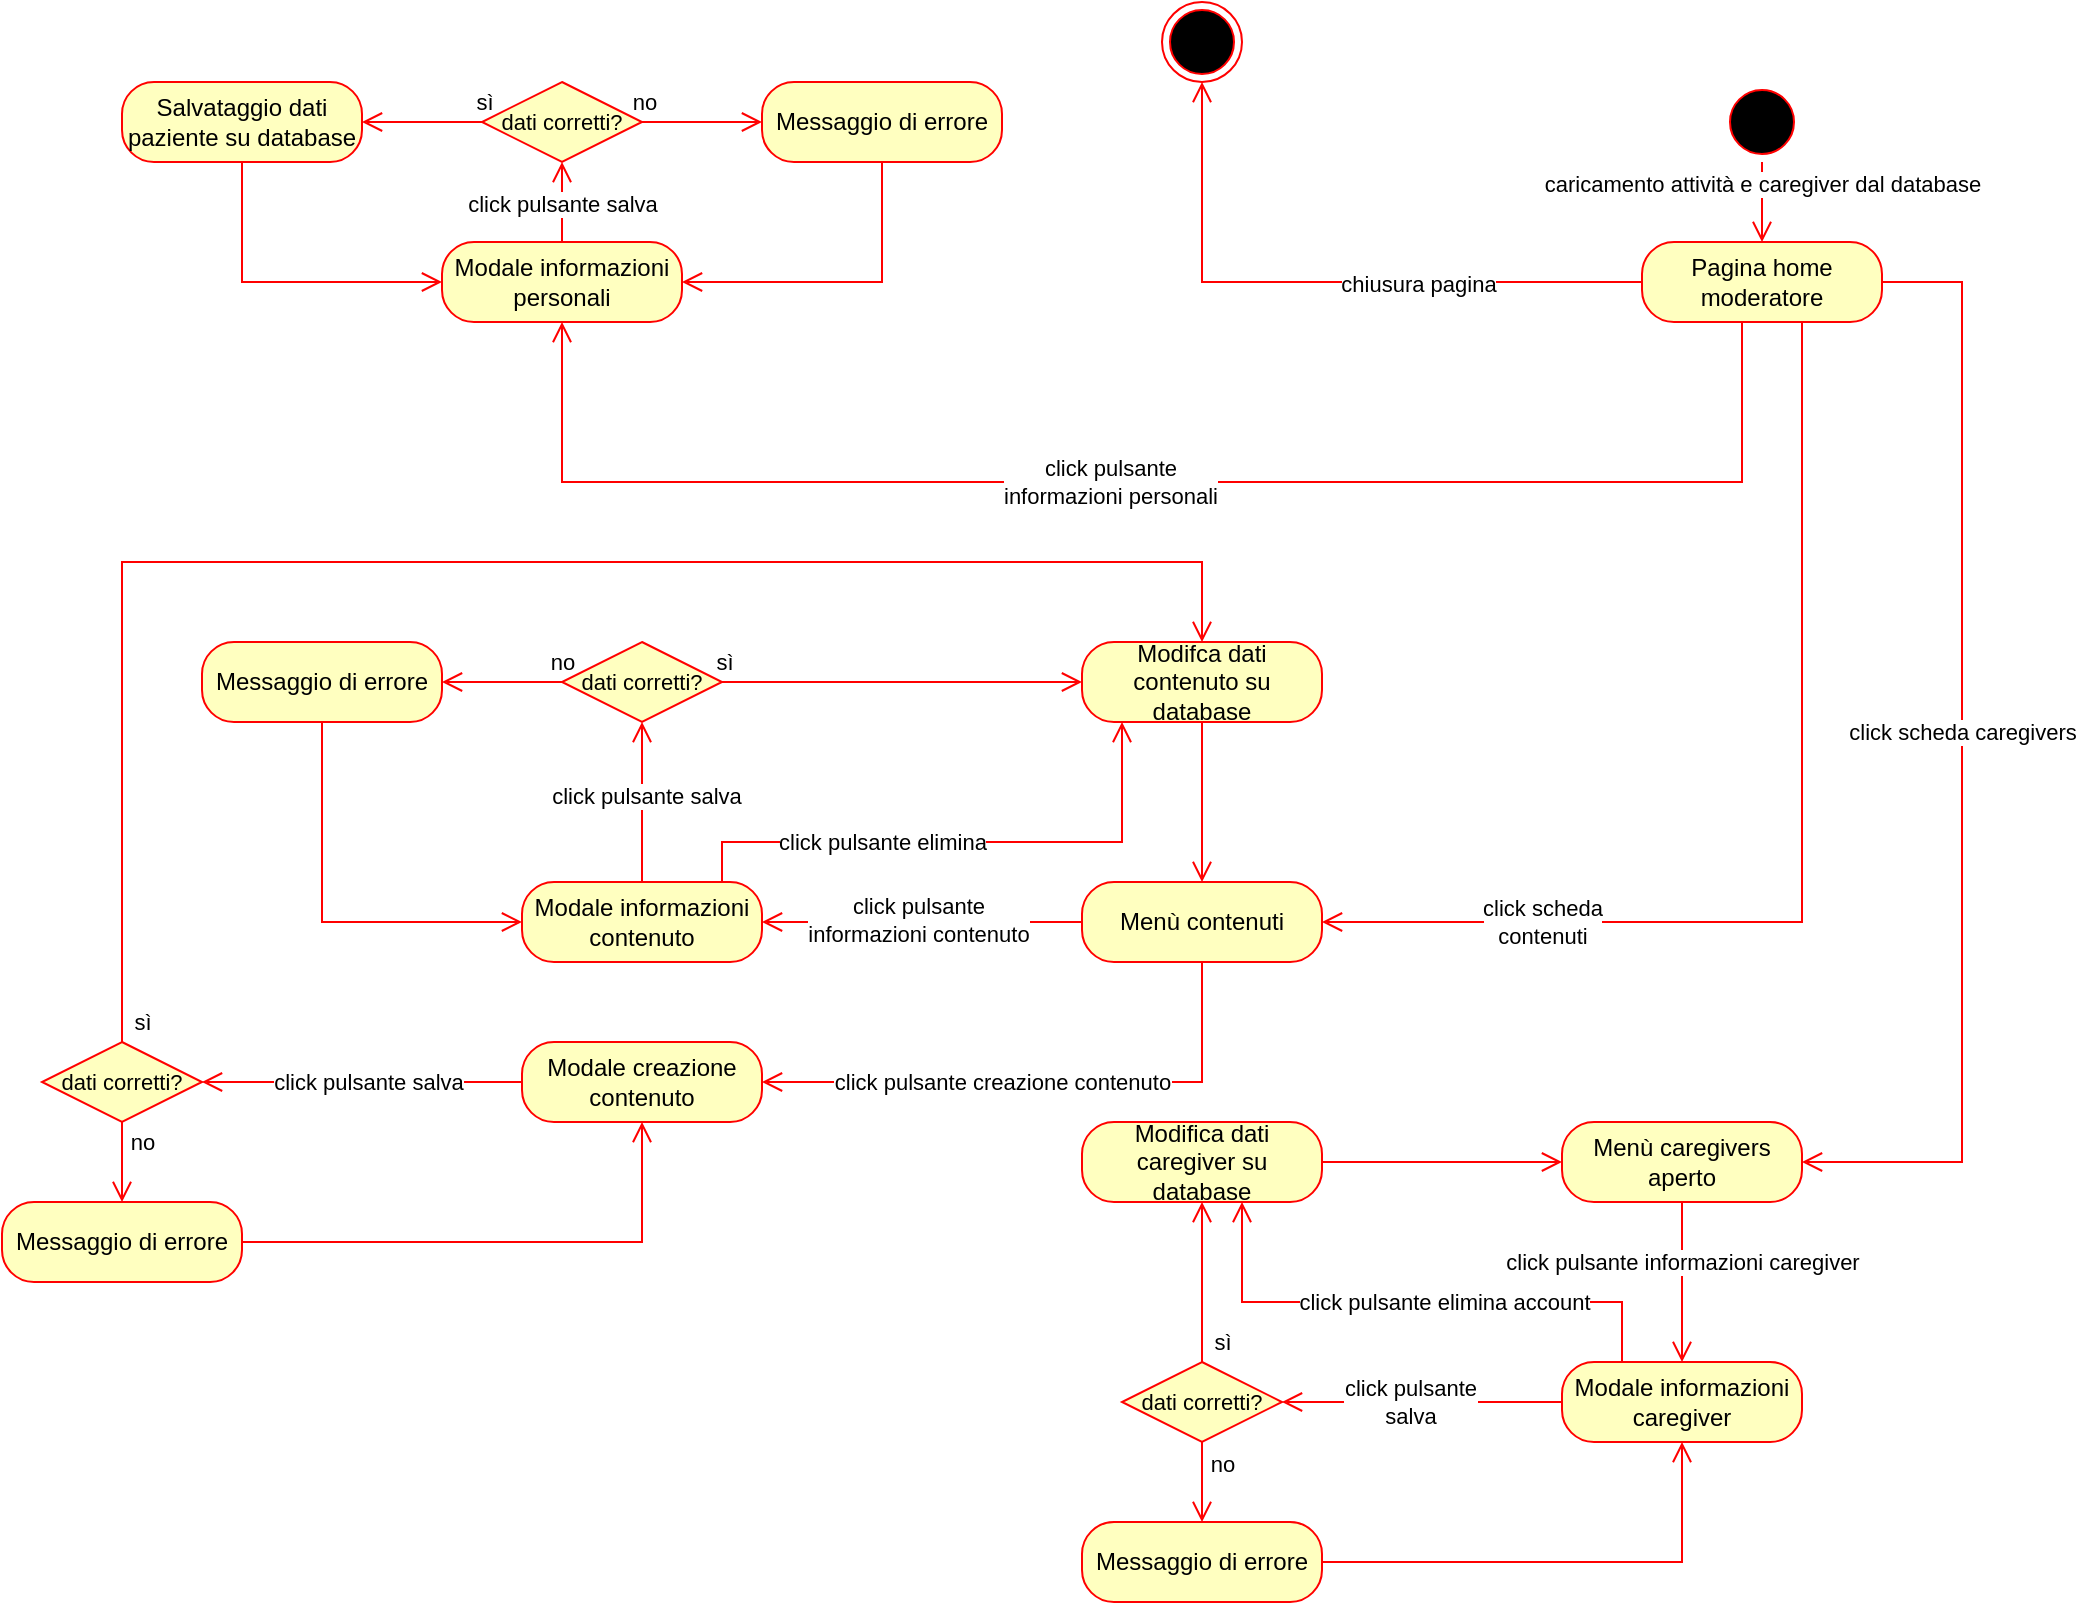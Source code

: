 <mxfile version="26.2.2">
  <diagram name="Pagina-1" id="rzXc0vTBgU4hoF_Rzpee">
    <mxGraphModel dx="1871" dy="626" grid="1" gridSize="10" guides="1" tooltips="1" connect="1" arrows="1" fold="1" page="1" pageScale="1" pageWidth="827" pageHeight="1169" math="0" shadow="0">
      <root>
        <mxCell id="0" />
        <mxCell id="1" parent="0" />
        <mxCell id="8V1F6VAaxcaniJI0ish7-1" value="" style="ellipse;html=1;shape=startState;fillColor=#000000;strokeColor=#ff0000;" parent="1" vertex="1">
          <mxGeometry x="280" y="80" width="40" height="40" as="geometry" />
        </mxCell>
        <mxCell id="8V1F6VAaxcaniJI0ish7-2" value="caricamento attività e caregiver dal database" style="edgeStyle=orthogonalEdgeStyle;html=1;verticalAlign=bottom;endArrow=open;endSize=8;strokeColor=#ff0000;" parent="1" source="8V1F6VAaxcaniJI0ish7-1" target="8V1F6VAaxcaniJI0ish7-8" edge="1">
          <mxGeometry relative="1" as="geometry">
            <mxPoint x="300" y="160" as="targetPoint" />
            <mxPoint as="offset" />
          </mxGeometry>
        </mxCell>
        <mxCell id="8V1F6VAaxcaniJI0ish7-7" style="edgeStyle=orthogonalEdgeStyle;shape=connector;rounded=0;orthogonalLoop=1;jettySize=auto;html=1;strokeColor=#ff0000;align=center;verticalAlign=bottom;fontFamily=Helvetica;fontSize=11;fontColor=default;labelBackgroundColor=default;endArrow=open;endSize=8;" parent="1" source="8V1F6VAaxcaniJI0ish7-8" target="8V1F6VAaxcaniJI0ish7-15" edge="1">
          <mxGeometry relative="1" as="geometry">
            <Array as="points">
              <mxPoint x="20" y="180" />
            </Array>
          </mxGeometry>
        </mxCell>
        <mxCell id="lTd8IcArqI22PBzxGgdc-1" value="chiusura pagina" style="edgeLabel;html=1;align=center;verticalAlign=middle;resizable=0;points=[];" vertex="1" connectable="0" parent="8V1F6VAaxcaniJI0ish7-7">
          <mxGeometry x="-0.3" y="1" relative="1" as="geometry">
            <mxPoint as="offset" />
          </mxGeometry>
        </mxCell>
        <mxCell id="8V1F6VAaxcaniJI0ish7-8" value="Pagina home moderatore" style="rounded=1;whiteSpace=wrap;html=1;arcSize=40;fontColor=#000000;fillColor=#ffffc0;strokeColor=#ff0000;" parent="1" vertex="1">
          <mxGeometry x="240" y="160" width="120" height="40" as="geometry" />
        </mxCell>
        <mxCell id="8V1F6VAaxcaniJI0ish7-15" value="" style="ellipse;html=1;shape=endState;fillColor=#000000;strokeColor=#ff0000;fontFamily=Helvetica;fontSize=11;fontColor=default;labelBackgroundColor=default;" parent="1" vertex="1">
          <mxGeometry y="40" width="40" height="40" as="geometry" />
        </mxCell>
        <mxCell id="8V1F6VAaxcaniJI0ish7-109" style="edgeStyle=orthogonalEdgeStyle;shape=connector;rounded=0;orthogonalLoop=1;jettySize=auto;html=1;strokeColor=#ff0000;align=center;verticalAlign=bottom;fontFamily=Helvetica;fontSize=11;fontColor=default;labelBackgroundColor=default;endArrow=open;endSize=8;" parent="1" source="8V1F6VAaxcaniJI0ish7-8" target="8V1F6VAaxcaniJI0ish7-113" edge="1">
          <mxGeometry relative="1" as="geometry">
            <mxPoint x="-480" y="340" as="sourcePoint" />
            <Array as="points">
              <mxPoint x="290" y="280" />
              <mxPoint x="-300" y="280" />
            </Array>
          </mxGeometry>
        </mxCell>
        <mxCell id="8V1F6VAaxcaniJI0ish7-110" value="click pulsante&lt;div&gt;informazioni personali&lt;/div&gt;" style="edgeLabel;html=1;align=center;verticalAlign=middle;resizable=0;points=[];fontFamily=Helvetica;fontSize=11;fontColor=default;labelBackgroundColor=default;" parent="8V1F6VAaxcaniJI0ish7-109" vertex="1" connectable="0">
          <mxGeometry x="0.052" y="-2" relative="1" as="geometry">
            <mxPoint x="-2" y="2" as="offset" />
          </mxGeometry>
        </mxCell>
        <mxCell id="8V1F6VAaxcaniJI0ish7-111" style="edgeStyle=orthogonalEdgeStyle;shape=connector;rounded=0;orthogonalLoop=1;jettySize=auto;html=1;strokeColor=#ff0000;align=center;verticalAlign=bottom;fontFamily=Helvetica;fontSize=11;fontColor=default;labelBackgroundColor=default;endArrow=open;endSize=8;" parent="1" source="8V1F6VAaxcaniJI0ish7-113" target="8V1F6VAaxcaniJI0ish7-118" edge="1">
          <mxGeometry relative="1" as="geometry" />
        </mxCell>
        <mxCell id="8V1F6VAaxcaniJI0ish7-112" value="click pulsante salva" style="edgeLabel;html=1;align=center;verticalAlign=middle;resizable=0;points=[];fontFamily=Helvetica;fontSize=11;fontColor=default;labelBackgroundColor=default;" parent="8V1F6VAaxcaniJI0ish7-111" vertex="1" connectable="0">
          <mxGeometry x="-0.015" y="1" relative="1" as="geometry">
            <mxPoint x="1" as="offset" />
          </mxGeometry>
        </mxCell>
        <mxCell id="8V1F6VAaxcaniJI0ish7-113" value="Modale informazioni personali" style="rounded=1;whiteSpace=wrap;html=1;arcSize=40;fontColor=#000000;fillColor=#ffffc0;strokeColor=#ff0000;" parent="1" vertex="1">
          <mxGeometry x="-360" y="160" width="120" height="40" as="geometry" />
        </mxCell>
        <mxCell id="8V1F6VAaxcaniJI0ish7-114" style="edgeStyle=orthogonalEdgeStyle;shape=connector;rounded=0;orthogonalLoop=1;jettySize=auto;html=1;strokeColor=#ff0000;align=center;verticalAlign=bottom;fontFamily=Helvetica;fontSize=11;fontColor=default;labelBackgroundColor=default;endArrow=open;endSize=8;" parent="1" source="8V1F6VAaxcaniJI0ish7-118" target="8V1F6VAaxcaniJI0ish7-120" edge="1">
          <mxGeometry relative="1" as="geometry" />
        </mxCell>
        <mxCell id="8V1F6VAaxcaniJI0ish7-115" value="no" style="edgeLabel;html=1;align=center;verticalAlign=middle;resizable=0;points=[];fontFamily=Helvetica;fontSize=11;fontColor=default;labelBackgroundColor=default;" parent="8V1F6VAaxcaniJI0ish7-114" vertex="1" connectable="0">
          <mxGeometry x="-0.619" y="-3" relative="1" as="geometry">
            <mxPoint x="-11" y="-13" as="offset" />
          </mxGeometry>
        </mxCell>
        <mxCell id="8V1F6VAaxcaniJI0ish7-116" style="edgeStyle=orthogonalEdgeStyle;shape=connector;rounded=0;orthogonalLoop=1;jettySize=auto;html=1;strokeColor=#ff0000;align=center;verticalAlign=bottom;fontFamily=Helvetica;fontSize=11;fontColor=default;labelBackgroundColor=default;endArrow=open;endSize=8;" parent="1" source="8V1F6VAaxcaniJI0ish7-118" target="8V1F6VAaxcaniJI0ish7-122" edge="1">
          <mxGeometry relative="1" as="geometry">
            <Array as="points">
              <mxPoint x="-360" y="100" />
              <mxPoint x="-360" y="100" />
            </Array>
          </mxGeometry>
        </mxCell>
        <mxCell id="8V1F6VAaxcaniJI0ish7-117" value="sì" style="edgeLabel;html=1;align=center;verticalAlign=middle;resizable=0;points=[];fontFamily=Helvetica;fontSize=11;fontColor=default;labelBackgroundColor=default;" parent="8V1F6VAaxcaniJI0ish7-116" vertex="1" connectable="0">
          <mxGeometry x="-0.394" y="-2" relative="1" as="geometry">
            <mxPoint x="19" y="-8" as="offset" />
          </mxGeometry>
        </mxCell>
        <mxCell id="8V1F6VAaxcaniJI0ish7-118" value="dati corretti?" style="rhombus;whiteSpace=wrap;html=1;fontColor=#000000;fillColor=#ffffc0;strokeColor=#ff0000;fontFamily=Helvetica;fontSize=11;labelBackgroundColor=none;" parent="1" vertex="1">
          <mxGeometry x="-340" y="80" width="80" height="40" as="geometry" />
        </mxCell>
        <mxCell id="8V1F6VAaxcaniJI0ish7-119" style="edgeStyle=orthogonalEdgeStyle;shape=connector;rounded=0;orthogonalLoop=1;jettySize=auto;html=1;strokeColor=#ff0000;align=center;verticalAlign=bottom;fontFamily=Helvetica;fontSize=11;fontColor=default;labelBackgroundColor=default;endArrow=open;endSize=8;" parent="1" source="8V1F6VAaxcaniJI0ish7-120" target="8V1F6VAaxcaniJI0ish7-113" edge="1">
          <mxGeometry relative="1" as="geometry">
            <Array as="points">
              <mxPoint x="-140" y="180" />
            </Array>
          </mxGeometry>
        </mxCell>
        <mxCell id="8V1F6VAaxcaniJI0ish7-120" value="Messaggio di errore" style="rounded=1;whiteSpace=wrap;html=1;arcSize=40;fontColor=#000000;fillColor=#ffffc0;strokeColor=#ff0000;" parent="1" vertex="1">
          <mxGeometry x="-200" y="80" width="120" height="40" as="geometry" />
        </mxCell>
        <mxCell id="8V1F6VAaxcaniJI0ish7-121" style="edgeStyle=orthogonalEdgeStyle;shape=connector;rounded=0;orthogonalLoop=1;jettySize=auto;html=1;strokeColor=#ff0000;align=center;verticalAlign=bottom;fontFamily=Helvetica;fontSize=11;fontColor=default;labelBackgroundColor=default;endArrow=open;endSize=8;" parent="1" source="8V1F6VAaxcaniJI0ish7-122" target="8V1F6VAaxcaniJI0ish7-113" edge="1">
          <mxGeometry relative="1" as="geometry">
            <Array as="points">
              <mxPoint x="-460" y="180" />
            </Array>
          </mxGeometry>
        </mxCell>
        <mxCell id="8V1F6VAaxcaniJI0ish7-122" value="Salvataggio dati paziente su database" style="rounded=1;whiteSpace=wrap;html=1;arcSize=40;fontColor=#000000;fillColor=#ffffc0;strokeColor=#ff0000;" parent="1" vertex="1">
          <mxGeometry x="-520" y="80" width="120" height="40" as="geometry" />
        </mxCell>
        <mxCell id="vuO60FiZkbMAr1JFj06S-1" style="edgeStyle=orthogonalEdgeStyle;shape=connector;rounded=0;orthogonalLoop=1;jettySize=auto;html=1;strokeColor=#ff0000;align=center;verticalAlign=bottom;fontFamily=Helvetica;fontSize=11;fontColor=default;labelBackgroundColor=default;endArrow=open;endSize=8;" parent="1" source="8V1F6VAaxcaniJI0ish7-8" target="vuO60FiZkbMAr1JFj06S-8" edge="1">
          <mxGeometry relative="1" as="geometry">
            <mxPoint x="260" y="520" as="sourcePoint" />
            <Array as="points">
              <mxPoint x="400" y="180" />
              <mxPoint x="400" y="620" />
            </Array>
          </mxGeometry>
        </mxCell>
        <mxCell id="vuO60FiZkbMAr1JFj06S-2" value="click scheda caregivers" style="edgeLabel;html=1;align=center;verticalAlign=middle;resizable=0;points=[];fontFamily=Helvetica;fontSize=11;fontColor=default;labelBackgroundColor=default;" parent="vuO60FiZkbMAr1JFj06S-1" vertex="1" connectable="0">
          <mxGeometry x="-0.056" relative="1" as="geometry">
            <mxPoint as="offset" />
          </mxGeometry>
        </mxCell>
        <mxCell id="vuO60FiZkbMAr1JFj06S-3" style="edgeStyle=orthogonalEdgeStyle;shape=connector;rounded=0;orthogonalLoop=1;jettySize=auto;html=1;strokeColor=#ff0000;align=center;verticalAlign=bottom;fontFamily=Helvetica;fontSize=11;fontColor=default;labelBackgroundColor=default;endArrow=open;endSize=8;" parent="1" source="8V1F6VAaxcaniJI0ish7-8" target="vuO60FiZkbMAr1JFj06S-13" edge="1">
          <mxGeometry relative="1" as="geometry">
            <mxPoint x="200" y="500" as="sourcePoint" />
            <Array as="points">
              <mxPoint x="320" y="500" />
            </Array>
          </mxGeometry>
        </mxCell>
        <mxCell id="vuO60FiZkbMAr1JFj06S-4" value="click scheda&lt;div&gt;contenuti&lt;/div&gt;" style="edgeLabel;html=1;align=center;verticalAlign=middle;resizable=0;points=[];fontFamily=Helvetica;fontSize=11;fontColor=default;labelBackgroundColor=default;" parent="vuO60FiZkbMAr1JFj06S-3" vertex="1" connectable="0">
          <mxGeometry x="0.177" y="1" relative="1" as="geometry">
            <mxPoint x="-112" y="-1" as="offset" />
          </mxGeometry>
        </mxCell>
        <mxCell id="vuO60FiZkbMAr1JFj06S-6" style="edgeStyle=orthogonalEdgeStyle;shape=connector;rounded=0;orthogonalLoop=1;jettySize=auto;html=1;strokeColor=#ff0000;align=center;verticalAlign=bottom;fontFamily=Helvetica;fontSize=11;fontColor=default;labelBackgroundColor=default;endArrow=open;endSize=8;" parent="1" source="vuO60FiZkbMAr1JFj06S-8" target="vuO60FiZkbMAr1JFj06S-18" edge="1">
          <mxGeometry relative="1" as="geometry" />
        </mxCell>
        <mxCell id="vuO60FiZkbMAr1JFj06S-7" value="click pulsante informazioni caregiver" style="edgeLabel;html=1;align=center;verticalAlign=middle;resizable=0;points=[];fontFamily=Helvetica;fontSize=11;fontColor=default;labelBackgroundColor=default;" parent="vuO60FiZkbMAr1JFj06S-6" vertex="1" connectable="0">
          <mxGeometry y="2" relative="1" as="geometry">
            <mxPoint x="-2" y="-10" as="offset" />
          </mxGeometry>
        </mxCell>
        <mxCell id="vuO60FiZkbMAr1JFj06S-8" value="Menù caregivers aperto" style="rounded=1;whiteSpace=wrap;html=1;arcSize=40;fontColor=#000000;fillColor=#ffffc0;strokeColor=#ff0000;" parent="1" vertex="1">
          <mxGeometry x="200" y="600" width="120" height="40" as="geometry" />
        </mxCell>
        <mxCell id="vuO60FiZkbMAr1JFj06S-9" style="edgeStyle=orthogonalEdgeStyle;shape=connector;rounded=0;orthogonalLoop=1;jettySize=auto;html=1;strokeColor=#ff0000;align=center;verticalAlign=bottom;fontFamily=Helvetica;fontSize=11;fontColor=default;labelBackgroundColor=default;endArrow=open;endSize=8;" parent="1" source="vuO60FiZkbMAr1JFj06S-13" target="vuO60FiZkbMAr1JFj06S-32" edge="1">
          <mxGeometry relative="1" as="geometry" />
        </mxCell>
        <mxCell id="vuO60FiZkbMAr1JFj06S-10" value="click pulsante&lt;div&gt;informazioni contenuto&lt;/div&gt;" style="edgeLabel;html=1;align=center;verticalAlign=middle;resizable=0;points=[];fontFamily=Helvetica;fontSize=11;fontColor=default;labelBackgroundColor=default;" parent="vuO60FiZkbMAr1JFj06S-9" vertex="1" connectable="0">
          <mxGeometry x="0.025" y="-1" relative="1" as="geometry">
            <mxPoint as="offset" />
          </mxGeometry>
        </mxCell>
        <mxCell id="vuO60FiZkbMAr1JFj06S-11" style="edgeStyle=orthogonalEdgeStyle;shape=connector;rounded=0;orthogonalLoop=1;jettySize=auto;html=1;strokeColor=#ff0000;align=center;verticalAlign=bottom;fontFamily=Helvetica;fontSize=11;fontColor=default;labelBackgroundColor=default;endArrow=open;endSize=8;" parent="1" source="vuO60FiZkbMAr1JFj06S-13" target="vuO60FiZkbMAr1JFj06S-44" edge="1">
          <mxGeometry relative="1" as="geometry">
            <Array as="points">
              <mxPoint x="20" y="580" />
            </Array>
          </mxGeometry>
        </mxCell>
        <mxCell id="vuO60FiZkbMAr1JFj06S-12" value="click pulsante creazione contenuto" style="edgeLabel;html=1;align=center;verticalAlign=middle;resizable=0;points=[];fontFamily=Helvetica;fontSize=11;fontColor=default;labelBackgroundColor=default;" parent="vuO60FiZkbMAr1JFj06S-11" vertex="1" connectable="0">
          <mxGeometry x="0.714" y="-1" relative="1" as="geometry">
            <mxPoint x="80" y="1" as="offset" />
          </mxGeometry>
        </mxCell>
        <mxCell id="vuO60FiZkbMAr1JFj06S-13" value="Menù contenuti" style="rounded=1;whiteSpace=wrap;html=1;arcSize=40;fontColor=#000000;fillColor=#ffffc0;strokeColor=#ff0000;" parent="1" vertex="1">
          <mxGeometry x="-40" y="480" width="120" height="40" as="geometry" />
        </mxCell>
        <mxCell id="vuO60FiZkbMAr1JFj06S-14" style="edgeStyle=orthogonalEdgeStyle;shape=connector;rounded=0;orthogonalLoop=1;jettySize=auto;html=1;strokeColor=#ff0000;align=center;verticalAlign=bottom;fontFamily=Helvetica;fontSize=11;fontColor=default;labelBackgroundColor=default;endArrow=open;endSize=8;" parent="1" source="vuO60FiZkbMAr1JFj06S-18" target="vuO60FiZkbMAr1JFj06S-23" edge="1">
          <mxGeometry relative="1" as="geometry" />
        </mxCell>
        <mxCell id="vuO60FiZkbMAr1JFj06S-15" value="click pulsante&lt;div&gt;salva&lt;/div&gt;" style="edgeLabel;html=1;align=center;verticalAlign=middle;resizable=0;points=[];fontFamily=Helvetica;fontSize=11;fontColor=default;labelBackgroundColor=default;" parent="vuO60FiZkbMAr1JFj06S-14" vertex="1" connectable="0">
          <mxGeometry x="0.206" y="-2" relative="1" as="geometry">
            <mxPoint x="8" y="2" as="offset" />
          </mxGeometry>
        </mxCell>
        <mxCell id="vuO60FiZkbMAr1JFj06S-16" style="edgeStyle=orthogonalEdgeStyle;shape=connector;rounded=0;orthogonalLoop=1;jettySize=auto;html=1;strokeColor=#ff0000;align=center;verticalAlign=bottom;fontFamily=Helvetica;fontSize=11;fontColor=default;labelBackgroundColor=default;endArrow=open;endSize=8;" parent="1" source="vuO60FiZkbMAr1JFj06S-18" target="vuO60FiZkbMAr1JFj06S-27" edge="1">
          <mxGeometry relative="1" as="geometry">
            <Array as="points">
              <mxPoint x="230" y="690" />
              <mxPoint x="40" y="690" />
            </Array>
          </mxGeometry>
        </mxCell>
        <mxCell id="vuO60FiZkbMAr1JFj06S-17" value="click pulsante elimina account" style="edgeLabel;html=1;align=center;verticalAlign=middle;resizable=0;points=[];fontFamily=Helvetica;fontSize=11;fontColor=default;labelBackgroundColor=default;" parent="vuO60FiZkbMAr1JFj06S-16" vertex="1" connectable="0">
          <mxGeometry x="0.183" y="-2" relative="1" as="geometry">
            <mxPoint x="40" y="2" as="offset" />
          </mxGeometry>
        </mxCell>
        <mxCell id="vuO60FiZkbMAr1JFj06S-18" value="Modale informazioni caregiver" style="rounded=1;whiteSpace=wrap;html=1;arcSize=40;fontColor=#000000;fillColor=#ffffc0;strokeColor=#ff0000;" parent="1" vertex="1">
          <mxGeometry x="200" y="720" width="120" height="40" as="geometry" />
        </mxCell>
        <mxCell id="vuO60FiZkbMAr1JFj06S-19" style="edgeStyle=orthogonalEdgeStyle;shape=connector;rounded=0;orthogonalLoop=1;jettySize=auto;html=1;strokeColor=#ff0000;align=center;verticalAlign=bottom;fontFamily=Helvetica;fontSize=11;fontColor=default;labelBackgroundColor=default;endArrow=open;endSize=8;" parent="1" source="vuO60FiZkbMAr1JFj06S-23" target="vuO60FiZkbMAr1JFj06S-27" edge="1">
          <mxGeometry relative="1" as="geometry">
            <Array as="points" />
          </mxGeometry>
        </mxCell>
        <mxCell id="vuO60FiZkbMAr1JFj06S-20" value="sì" style="edgeLabel;html=1;align=center;verticalAlign=middle;resizable=0;points=[];fontFamily=Helvetica;fontSize=11;fontColor=default;labelBackgroundColor=default;" parent="vuO60FiZkbMAr1JFj06S-19" vertex="1" connectable="0">
          <mxGeometry x="-0.865" y="-1" relative="1" as="geometry">
            <mxPoint x="9" y="-5" as="offset" />
          </mxGeometry>
        </mxCell>
        <mxCell id="vuO60FiZkbMAr1JFj06S-21" style="edgeStyle=orthogonalEdgeStyle;shape=connector;rounded=0;orthogonalLoop=1;jettySize=auto;html=1;strokeColor=#ff0000;align=center;verticalAlign=bottom;fontFamily=Helvetica;fontSize=11;fontColor=default;labelBackgroundColor=default;endArrow=open;endSize=8;" parent="1" source="vuO60FiZkbMAr1JFj06S-23" target="vuO60FiZkbMAr1JFj06S-25" edge="1">
          <mxGeometry relative="1" as="geometry" />
        </mxCell>
        <mxCell id="vuO60FiZkbMAr1JFj06S-22" value="no" style="edgeLabel;html=1;align=center;verticalAlign=middle;resizable=0;points=[];fontFamily=Helvetica;fontSize=11;fontColor=default;labelBackgroundColor=default;" parent="vuO60FiZkbMAr1JFj06S-21" vertex="1" connectable="0">
          <mxGeometry x="-0.03" y="2" relative="1" as="geometry">
            <mxPoint x="8" y="-9" as="offset" />
          </mxGeometry>
        </mxCell>
        <mxCell id="vuO60FiZkbMAr1JFj06S-23" value="dati corretti?" style="rhombus;whiteSpace=wrap;html=1;fontColor=#000000;fillColor=#ffffc0;strokeColor=#ff0000;fontFamily=Helvetica;fontSize=11;labelBackgroundColor=none;" parent="1" vertex="1">
          <mxGeometry x="-20" y="720" width="80" height="40" as="geometry" />
        </mxCell>
        <mxCell id="vuO60FiZkbMAr1JFj06S-24" style="edgeStyle=orthogonalEdgeStyle;shape=connector;rounded=0;orthogonalLoop=1;jettySize=auto;html=1;strokeColor=#ff0000;align=center;verticalAlign=bottom;fontFamily=Helvetica;fontSize=11;fontColor=default;labelBackgroundColor=default;endArrow=open;endSize=8;" parent="1" source="vuO60FiZkbMAr1JFj06S-25" target="vuO60FiZkbMAr1JFj06S-18" edge="1">
          <mxGeometry relative="1" as="geometry">
            <Array as="points">
              <mxPoint x="260" y="820" />
            </Array>
          </mxGeometry>
        </mxCell>
        <mxCell id="vuO60FiZkbMAr1JFj06S-25" value="Messaggio di errore" style="rounded=1;whiteSpace=wrap;html=1;arcSize=40;fontColor=#000000;fillColor=#ffffc0;strokeColor=#ff0000;" parent="1" vertex="1">
          <mxGeometry x="-40" y="800" width="120" height="40" as="geometry" />
        </mxCell>
        <mxCell id="vuO60FiZkbMAr1JFj06S-26" style="edgeStyle=orthogonalEdgeStyle;shape=connector;rounded=0;orthogonalLoop=1;jettySize=auto;html=1;strokeColor=#ff0000;align=center;verticalAlign=bottom;fontFamily=Helvetica;fontSize=11;fontColor=default;labelBackgroundColor=default;endArrow=open;endSize=8;" parent="1" source="vuO60FiZkbMAr1JFj06S-27" target="vuO60FiZkbMAr1JFj06S-8" edge="1">
          <mxGeometry relative="1" as="geometry" />
        </mxCell>
        <mxCell id="vuO60FiZkbMAr1JFj06S-27" value="Modifica dati caregiver su database" style="rounded=1;whiteSpace=wrap;html=1;arcSize=40;fontColor=#000000;fillColor=#ffffc0;strokeColor=#ff0000;" parent="1" vertex="1">
          <mxGeometry x="-40" y="600" width="120" height="40" as="geometry" />
        </mxCell>
        <mxCell id="vuO60FiZkbMAr1JFj06S-28" style="edgeStyle=orthogonalEdgeStyle;shape=connector;rounded=0;orthogonalLoop=1;jettySize=auto;html=1;strokeColor=#ff0000;align=center;verticalAlign=bottom;fontFamily=Helvetica;fontSize=11;fontColor=default;labelBackgroundColor=default;endArrow=open;endSize=8;" parent="1" source="vuO60FiZkbMAr1JFj06S-32" target="vuO60FiZkbMAr1JFj06S-37" edge="1">
          <mxGeometry relative="1" as="geometry">
            <mxPoint x="-260" y="400" as="targetPoint" />
          </mxGeometry>
        </mxCell>
        <mxCell id="vuO60FiZkbMAr1JFj06S-29" value="click pulsante salva" style="edgeLabel;html=1;align=center;verticalAlign=middle;resizable=0;points=[];fontFamily=Helvetica;fontSize=11;fontColor=default;labelBackgroundColor=default;" parent="vuO60FiZkbMAr1JFj06S-28" vertex="1" connectable="0">
          <mxGeometry x="0.089" y="-2" relative="1" as="geometry">
            <mxPoint as="offset" />
          </mxGeometry>
        </mxCell>
        <mxCell id="vuO60FiZkbMAr1JFj06S-30" style="edgeStyle=orthogonalEdgeStyle;shape=connector;rounded=0;orthogonalLoop=1;jettySize=auto;html=1;strokeColor=#ff0000;align=center;verticalAlign=bottom;fontFamily=Helvetica;fontSize=11;fontColor=default;labelBackgroundColor=default;endArrow=open;endSize=8;" parent="1" source="vuO60FiZkbMAr1JFj06S-32" target="vuO60FiZkbMAr1JFj06S-39" edge="1">
          <mxGeometry relative="1" as="geometry">
            <Array as="points">
              <mxPoint x="-220" y="460" />
              <mxPoint x="-20" y="460" />
            </Array>
          </mxGeometry>
        </mxCell>
        <mxCell id="vuO60FiZkbMAr1JFj06S-31" value="click pulsante elimina" style="edgeLabel;html=1;align=center;verticalAlign=middle;resizable=0;points=[];fontFamily=Helvetica;fontSize=11;fontColor=default;labelBackgroundColor=default;" parent="vuO60FiZkbMAr1JFj06S-30" vertex="1" connectable="0">
          <mxGeometry x="-0.323" y="-2" relative="1" as="geometry">
            <mxPoint x="5" y="-2" as="offset" />
          </mxGeometry>
        </mxCell>
        <mxCell id="vuO60FiZkbMAr1JFj06S-32" value="Modale informazioni contenuto" style="rounded=1;whiteSpace=wrap;html=1;arcSize=40;fontColor=#000000;fillColor=#ffffc0;strokeColor=#ff0000;" parent="1" vertex="1">
          <mxGeometry x="-320" y="480" width="120" height="40" as="geometry" />
        </mxCell>
        <mxCell id="vuO60FiZkbMAr1JFj06S-33" style="edgeStyle=orthogonalEdgeStyle;shape=connector;rounded=0;orthogonalLoop=1;jettySize=auto;html=1;strokeColor=#ff0000;align=center;verticalAlign=bottom;fontFamily=Helvetica;fontSize=11;fontColor=default;labelBackgroundColor=default;endArrow=open;endSize=8;" parent="1" source="vuO60FiZkbMAr1JFj06S-37" target="vuO60FiZkbMAr1JFj06S-39" edge="1">
          <mxGeometry relative="1" as="geometry">
            <mxPoint x="-110" y="390" as="targetPoint" />
          </mxGeometry>
        </mxCell>
        <mxCell id="vuO60FiZkbMAr1JFj06S-34" value="sì" style="edgeLabel;html=1;align=center;verticalAlign=middle;resizable=0;points=[];fontFamily=Helvetica;fontSize=11;fontColor=default;labelBackgroundColor=default;" parent="vuO60FiZkbMAr1JFj06S-33" vertex="1" connectable="0">
          <mxGeometry x="-0.873" y="-2" relative="1" as="geometry">
            <mxPoint x="-11" y="-12" as="offset" />
          </mxGeometry>
        </mxCell>
        <mxCell id="vuO60FiZkbMAr1JFj06S-35" style="edgeStyle=orthogonalEdgeStyle;shape=connector;rounded=0;orthogonalLoop=1;jettySize=auto;html=1;strokeColor=#ff0000;align=center;verticalAlign=bottom;fontFamily=Helvetica;fontSize=11;fontColor=default;labelBackgroundColor=default;endArrow=open;endSize=8;" parent="1" source="vuO60FiZkbMAr1JFj06S-37" target="vuO60FiZkbMAr1JFj06S-41" edge="1">
          <mxGeometry relative="1" as="geometry" />
        </mxCell>
        <mxCell id="vuO60FiZkbMAr1JFj06S-36" value="no" style="edgeLabel;html=1;align=center;verticalAlign=middle;resizable=0;points=[];fontFamily=Helvetica;fontSize=11;fontColor=default;labelBackgroundColor=default;" parent="vuO60FiZkbMAr1JFj06S-35" vertex="1" connectable="0">
          <mxGeometry x="-0.305" y="2" relative="1" as="geometry">
            <mxPoint x="21" y="-12" as="offset" />
          </mxGeometry>
        </mxCell>
        <mxCell id="vuO60FiZkbMAr1JFj06S-37" value="dati corretti?" style="rhombus;whiteSpace=wrap;html=1;fontColor=#000000;fillColor=#ffffc0;strokeColor=#ff0000;fontFamily=Helvetica;fontSize=11;labelBackgroundColor=none;" parent="1" vertex="1">
          <mxGeometry x="-300" y="360" width="80" height="40" as="geometry" />
        </mxCell>
        <mxCell id="vuO60FiZkbMAr1JFj06S-38" style="edgeStyle=orthogonalEdgeStyle;shape=connector;rounded=0;orthogonalLoop=1;jettySize=auto;html=1;strokeColor=#ff0000;align=center;verticalAlign=bottom;fontFamily=Helvetica;fontSize=11;fontColor=default;labelBackgroundColor=default;endArrow=open;endSize=8;" parent="1" source="vuO60FiZkbMAr1JFj06S-39" target="vuO60FiZkbMAr1JFj06S-13" edge="1">
          <mxGeometry relative="1" as="geometry" />
        </mxCell>
        <mxCell id="vuO60FiZkbMAr1JFj06S-39" value="Modifca dati contenuto su database" style="rounded=1;whiteSpace=wrap;html=1;arcSize=40;fontColor=#000000;fillColor=#ffffc0;strokeColor=#ff0000;" parent="1" vertex="1">
          <mxGeometry x="-40" y="360" width="120" height="40" as="geometry" />
        </mxCell>
        <mxCell id="vuO60FiZkbMAr1JFj06S-40" style="edgeStyle=orthogonalEdgeStyle;shape=connector;rounded=0;orthogonalLoop=1;jettySize=auto;html=1;strokeColor=#ff0000;align=center;verticalAlign=bottom;fontFamily=Helvetica;fontSize=11;fontColor=default;labelBackgroundColor=default;endArrow=open;endSize=8;" parent="1" source="vuO60FiZkbMAr1JFj06S-41" target="vuO60FiZkbMAr1JFj06S-32" edge="1">
          <mxGeometry relative="1" as="geometry">
            <Array as="points">
              <mxPoint x="-420" y="500" />
            </Array>
          </mxGeometry>
        </mxCell>
        <mxCell id="vuO60FiZkbMAr1JFj06S-41" value="Messaggio di errore" style="rounded=1;whiteSpace=wrap;html=1;arcSize=40;fontColor=#000000;fillColor=#ffffc0;strokeColor=#ff0000;" parent="1" vertex="1">
          <mxGeometry x="-480" y="360" width="120" height="40" as="geometry" />
        </mxCell>
        <mxCell id="vuO60FiZkbMAr1JFj06S-42" style="edgeStyle=orthogonalEdgeStyle;shape=connector;rounded=0;orthogonalLoop=1;jettySize=auto;html=1;strokeColor=#ff0000;align=center;verticalAlign=bottom;fontFamily=Helvetica;fontSize=11;fontColor=default;labelBackgroundColor=default;endArrow=open;endSize=8;" parent="1" source="vuO60FiZkbMAr1JFj06S-44" target="vuO60FiZkbMAr1JFj06S-49" edge="1">
          <mxGeometry relative="1" as="geometry" />
        </mxCell>
        <mxCell id="vuO60FiZkbMAr1JFj06S-43" value="click pulsante salva" style="edgeLabel;html=1;align=center;verticalAlign=middle;resizable=0;points=[];fontFamily=Helvetica;fontSize=11;fontColor=default;labelBackgroundColor=default;" parent="vuO60FiZkbMAr1JFj06S-42" vertex="1" connectable="0">
          <mxGeometry x="-0.161" y="-2" relative="1" as="geometry">
            <mxPoint x="-10" y="2" as="offset" />
          </mxGeometry>
        </mxCell>
        <mxCell id="vuO60FiZkbMAr1JFj06S-44" value="Modale creazione contenuto" style="rounded=1;whiteSpace=wrap;html=1;arcSize=40;fontColor=#000000;fillColor=#ffffc0;strokeColor=#ff0000;" parent="1" vertex="1">
          <mxGeometry x="-320" y="560" width="120" height="40" as="geometry" />
        </mxCell>
        <mxCell id="vuO60FiZkbMAr1JFj06S-45" style="edgeStyle=orthogonalEdgeStyle;shape=connector;rounded=0;orthogonalLoop=1;jettySize=auto;html=1;strokeColor=#ff0000;align=center;verticalAlign=bottom;fontFamily=Helvetica;fontSize=11;fontColor=default;labelBackgroundColor=default;endArrow=open;endSize=8;" parent="1" source="vuO60FiZkbMAr1JFj06S-49" target="vuO60FiZkbMAr1JFj06S-39" edge="1">
          <mxGeometry relative="1" as="geometry">
            <Array as="points">
              <mxPoint x="-520" y="320" />
              <mxPoint x="20" y="320" />
            </Array>
          </mxGeometry>
        </mxCell>
        <mxCell id="vuO60FiZkbMAr1JFj06S-46" value="sì" style="edgeLabel;html=1;align=center;verticalAlign=middle;resizable=0;points=[];fontFamily=Helvetica;fontSize=11;fontColor=default;labelBackgroundColor=default;" parent="vuO60FiZkbMAr1JFj06S-45" vertex="1" connectable="0">
          <mxGeometry x="-0.942" y="1" relative="1" as="geometry">
            <mxPoint x="11" y="14" as="offset" />
          </mxGeometry>
        </mxCell>
        <mxCell id="vuO60FiZkbMAr1JFj06S-47" style="edgeStyle=orthogonalEdgeStyle;shape=connector;rounded=0;orthogonalLoop=1;jettySize=auto;html=1;strokeColor=#ff0000;align=center;verticalAlign=bottom;fontFamily=Helvetica;fontSize=11;fontColor=default;labelBackgroundColor=default;endArrow=open;endSize=8;" parent="1" source="vuO60FiZkbMAr1JFj06S-49" target="vuO60FiZkbMAr1JFj06S-51" edge="1">
          <mxGeometry relative="1" as="geometry" />
        </mxCell>
        <mxCell id="vuO60FiZkbMAr1JFj06S-48" value="no" style="edgeLabel;html=1;align=center;verticalAlign=middle;resizable=0;points=[];fontFamily=Helvetica;fontSize=11;fontColor=default;labelBackgroundColor=default;" parent="vuO60FiZkbMAr1JFj06S-47" vertex="1" connectable="0">
          <mxGeometry x="-0.704" y="3" relative="1" as="geometry">
            <mxPoint x="7" y="4" as="offset" />
          </mxGeometry>
        </mxCell>
        <mxCell id="vuO60FiZkbMAr1JFj06S-49" value="dati corretti?" style="rhombus;whiteSpace=wrap;html=1;fontColor=#000000;fillColor=#ffffc0;strokeColor=#ff0000;fontFamily=Helvetica;fontSize=11;labelBackgroundColor=none;" parent="1" vertex="1">
          <mxGeometry x="-560" y="560" width="80" height="40" as="geometry" />
        </mxCell>
        <mxCell id="vuO60FiZkbMAr1JFj06S-50" style="edgeStyle=orthogonalEdgeStyle;shape=connector;rounded=0;orthogonalLoop=1;jettySize=auto;html=1;strokeColor=#ff0000;align=center;verticalAlign=bottom;fontFamily=Helvetica;fontSize=11;fontColor=default;labelBackgroundColor=default;endArrow=open;endSize=8;" parent="1" source="vuO60FiZkbMAr1JFj06S-51" target="vuO60FiZkbMAr1JFj06S-44" edge="1">
          <mxGeometry relative="1" as="geometry" />
        </mxCell>
        <mxCell id="vuO60FiZkbMAr1JFj06S-51" value="Messaggio di errore" style="rounded=1;whiteSpace=wrap;html=1;arcSize=40;fontColor=#000000;fillColor=#ffffc0;strokeColor=#ff0000;" parent="1" vertex="1">
          <mxGeometry x="-580" y="640" width="120" height="40" as="geometry" />
        </mxCell>
      </root>
    </mxGraphModel>
  </diagram>
</mxfile>
